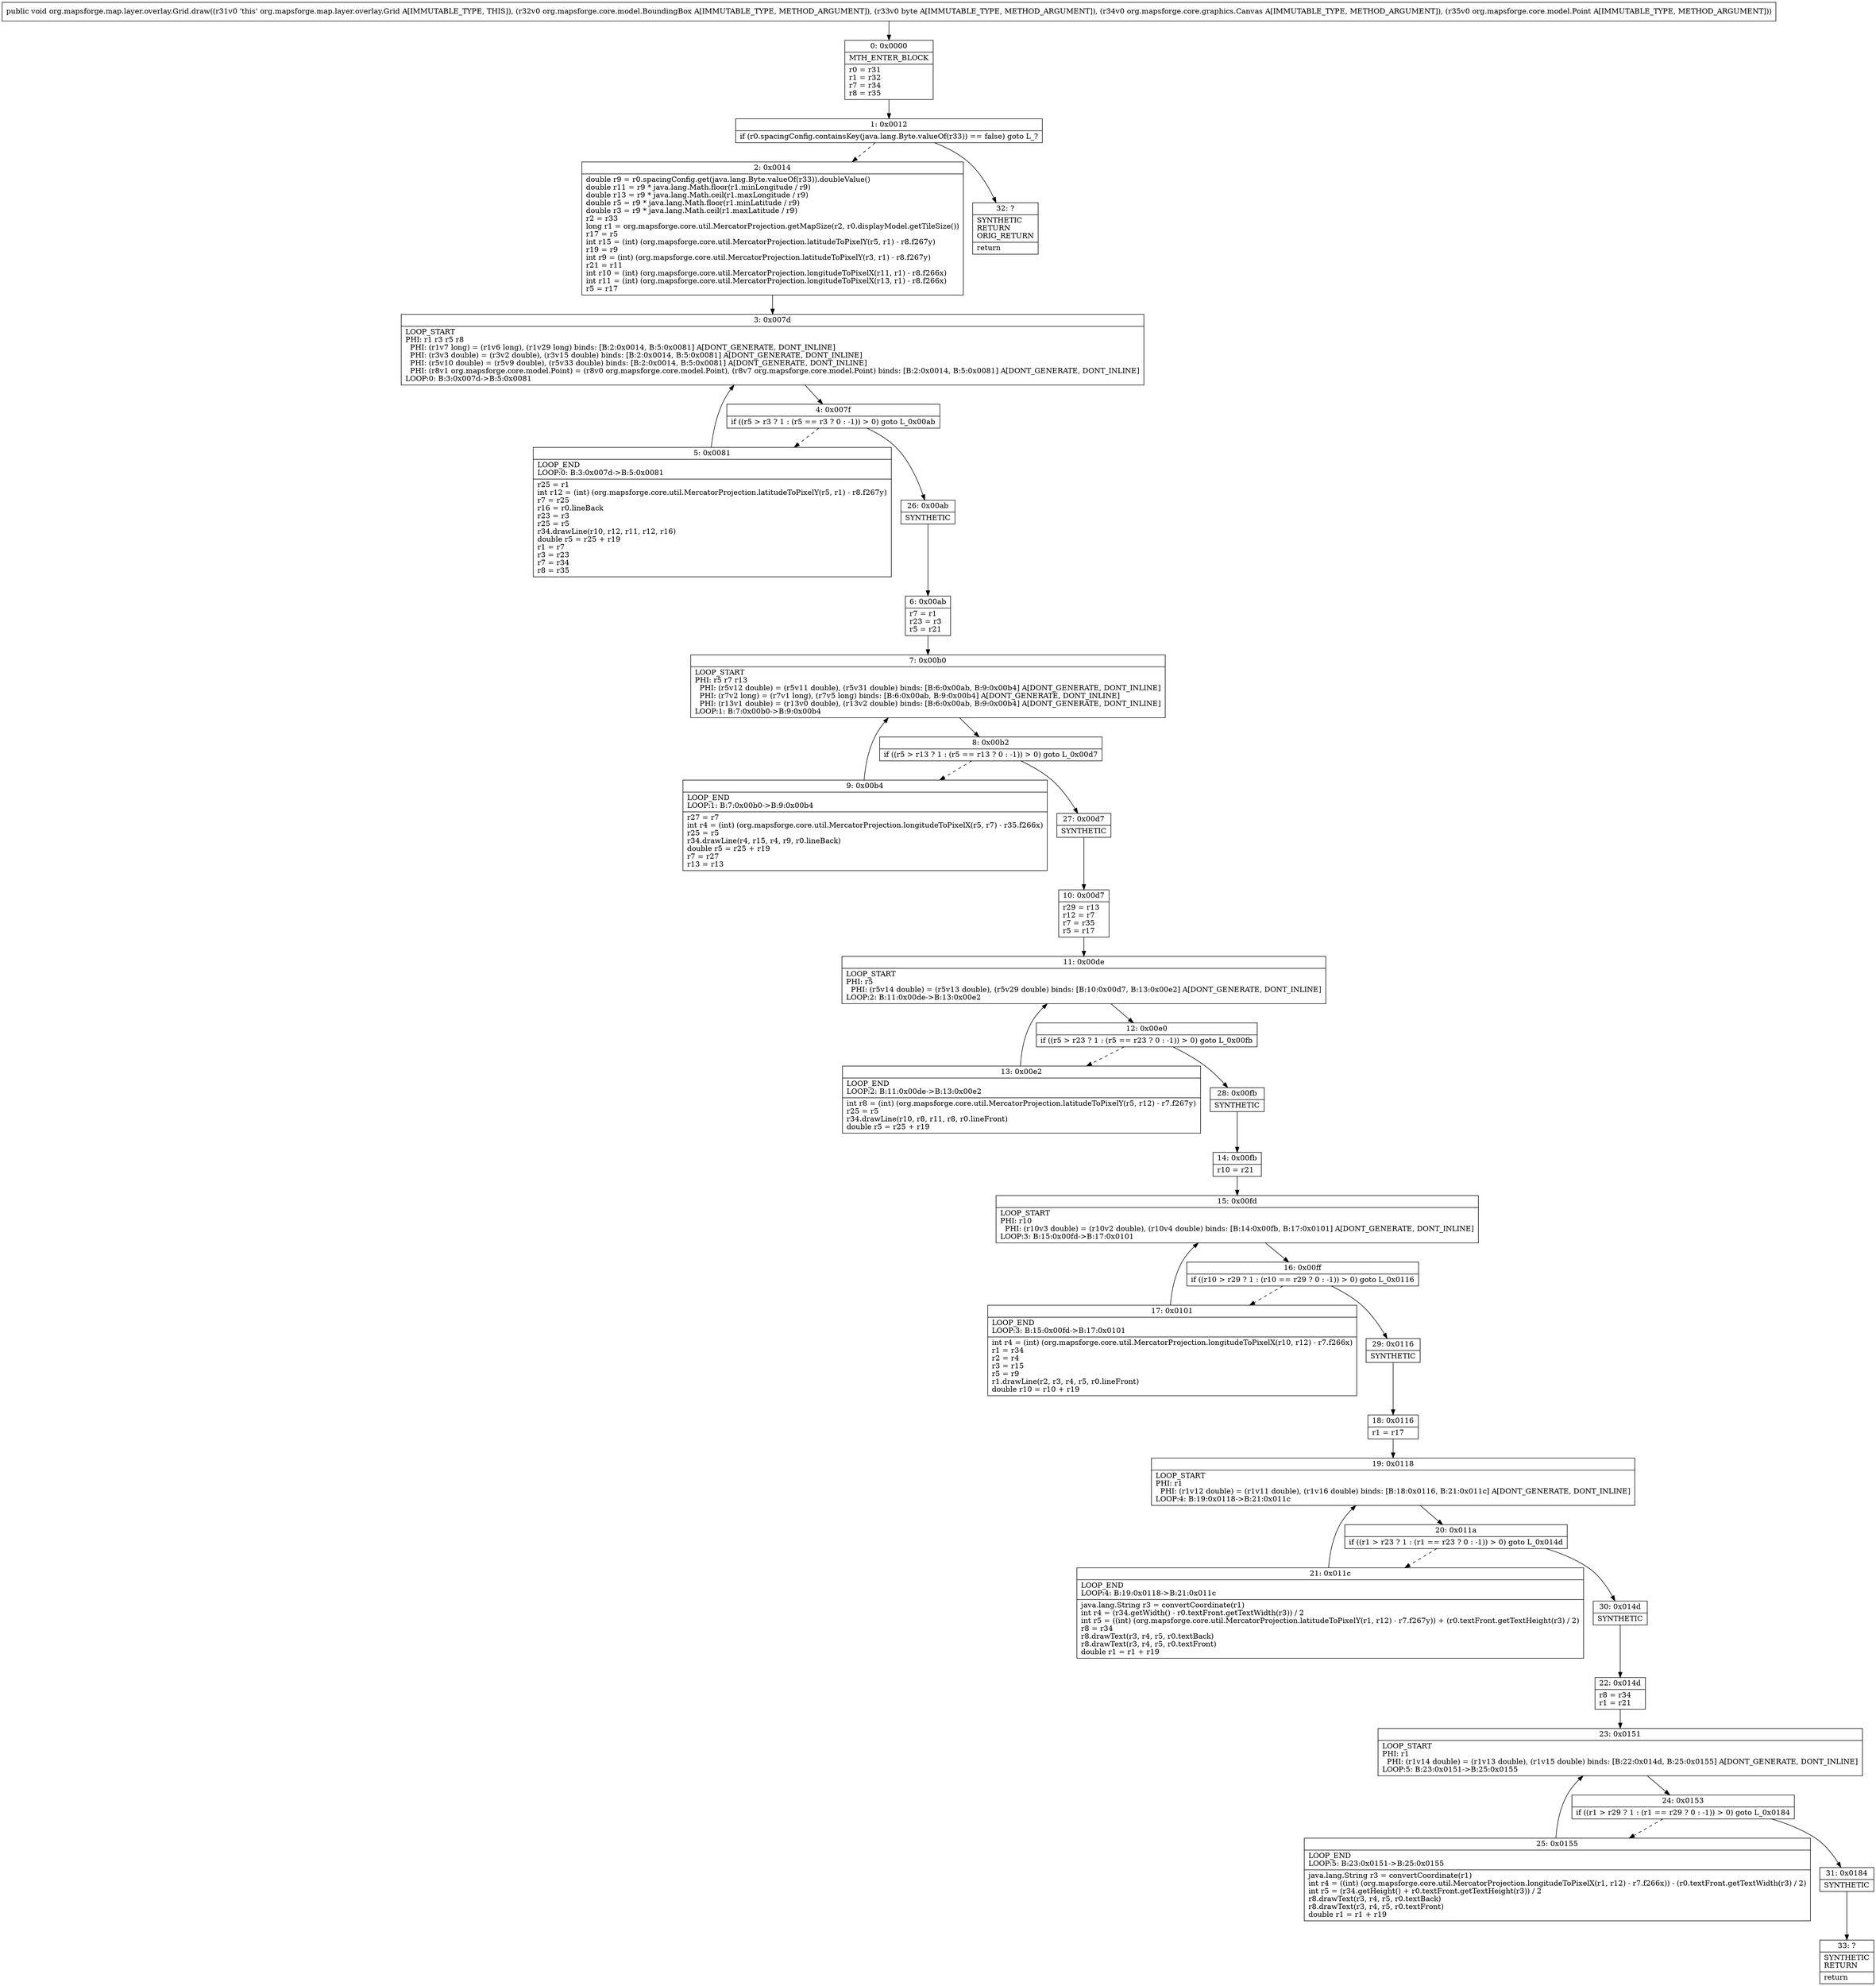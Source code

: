 digraph "CFG fororg.mapsforge.map.layer.overlay.Grid.draw(Lorg\/mapsforge\/core\/model\/BoundingBox;BLorg\/mapsforge\/core\/graphics\/Canvas;Lorg\/mapsforge\/core\/model\/Point;)V" {
Node_0 [shape=record,label="{0\:\ 0x0000|MTH_ENTER_BLOCK\l|r0 = r31\lr1 = r32\lr7 = r34\lr8 = r35\l}"];
Node_1 [shape=record,label="{1\:\ 0x0012|if (r0.spacingConfig.containsKey(java.lang.Byte.valueOf(r33)) == false) goto L_?\l}"];
Node_2 [shape=record,label="{2\:\ 0x0014|double r9 = r0.spacingConfig.get(java.lang.Byte.valueOf(r33)).doubleValue()\ldouble r11 = r9 * java.lang.Math.floor(r1.minLongitude \/ r9)\ldouble r13 = r9 * java.lang.Math.ceil(r1.maxLongitude \/ r9)\ldouble r5 = r9 * java.lang.Math.floor(r1.minLatitude \/ r9)\ldouble r3 = r9 * java.lang.Math.ceil(r1.maxLatitude \/ r9)\lr2 = r33\llong r1 = org.mapsforge.core.util.MercatorProjection.getMapSize(r2, r0.displayModel.getTileSize())\lr17 = r5\lint r15 = (int) (org.mapsforge.core.util.MercatorProjection.latitudeToPixelY(r5, r1) \- r8.f267y)\lr19 = r9\lint r9 = (int) (org.mapsforge.core.util.MercatorProjection.latitudeToPixelY(r3, r1) \- r8.f267y)\lr21 = r11\lint r10 = (int) (org.mapsforge.core.util.MercatorProjection.longitudeToPixelX(r11, r1) \- r8.f266x)\lint r11 = (int) (org.mapsforge.core.util.MercatorProjection.longitudeToPixelX(r13, r1) \- r8.f266x)\lr5 = r17\l}"];
Node_3 [shape=record,label="{3\:\ 0x007d|LOOP_START\lPHI: r1 r3 r5 r8 \l  PHI: (r1v7 long) = (r1v6 long), (r1v29 long) binds: [B:2:0x0014, B:5:0x0081] A[DONT_GENERATE, DONT_INLINE]\l  PHI: (r3v3 double) = (r3v2 double), (r3v15 double) binds: [B:2:0x0014, B:5:0x0081] A[DONT_GENERATE, DONT_INLINE]\l  PHI: (r5v10 double) = (r5v9 double), (r5v33 double) binds: [B:2:0x0014, B:5:0x0081] A[DONT_GENERATE, DONT_INLINE]\l  PHI: (r8v1 org.mapsforge.core.model.Point) = (r8v0 org.mapsforge.core.model.Point), (r8v7 org.mapsforge.core.model.Point) binds: [B:2:0x0014, B:5:0x0081] A[DONT_GENERATE, DONT_INLINE]\lLOOP:0: B:3:0x007d\-\>B:5:0x0081\l}"];
Node_4 [shape=record,label="{4\:\ 0x007f|if ((r5 \> r3 ? 1 : (r5 == r3 ? 0 : \-1)) \> 0) goto L_0x00ab\l}"];
Node_5 [shape=record,label="{5\:\ 0x0081|LOOP_END\lLOOP:0: B:3:0x007d\-\>B:5:0x0081\l|r25 = r1\lint r12 = (int) (org.mapsforge.core.util.MercatorProjection.latitudeToPixelY(r5, r1) \- r8.f267y)\lr7 = r25\lr16 = r0.lineBack\lr23 = r3\lr25 = r5\lr34.drawLine(r10, r12, r11, r12, r16)\ldouble r5 = r25 + r19\lr1 = r7\lr3 = r23\lr7 = r34\lr8 = r35\l}"];
Node_6 [shape=record,label="{6\:\ 0x00ab|r7 = r1\lr23 = r3\lr5 = r21\l}"];
Node_7 [shape=record,label="{7\:\ 0x00b0|LOOP_START\lPHI: r5 r7 r13 \l  PHI: (r5v12 double) = (r5v11 double), (r5v31 double) binds: [B:6:0x00ab, B:9:0x00b4] A[DONT_GENERATE, DONT_INLINE]\l  PHI: (r7v2 long) = (r7v1 long), (r7v5 long) binds: [B:6:0x00ab, B:9:0x00b4] A[DONT_GENERATE, DONT_INLINE]\l  PHI: (r13v1 double) = (r13v0 double), (r13v2 double) binds: [B:6:0x00ab, B:9:0x00b4] A[DONT_GENERATE, DONT_INLINE]\lLOOP:1: B:7:0x00b0\-\>B:9:0x00b4\l}"];
Node_8 [shape=record,label="{8\:\ 0x00b2|if ((r5 \> r13 ? 1 : (r5 == r13 ? 0 : \-1)) \> 0) goto L_0x00d7\l}"];
Node_9 [shape=record,label="{9\:\ 0x00b4|LOOP_END\lLOOP:1: B:7:0x00b0\-\>B:9:0x00b4\l|r27 = r7\lint r4 = (int) (org.mapsforge.core.util.MercatorProjection.longitudeToPixelX(r5, r7) \- r35.f266x)\lr25 = r5\lr34.drawLine(r4, r15, r4, r9, r0.lineBack)\ldouble r5 = r25 + r19\lr7 = r27\lr13 = r13\l}"];
Node_10 [shape=record,label="{10\:\ 0x00d7|r29 = r13\lr12 = r7\lr7 = r35\lr5 = r17\l}"];
Node_11 [shape=record,label="{11\:\ 0x00de|LOOP_START\lPHI: r5 \l  PHI: (r5v14 double) = (r5v13 double), (r5v29 double) binds: [B:10:0x00d7, B:13:0x00e2] A[DONT_GENERATE, DONT_INLINE]\lLOOP:2: B:11:0x00de\-\>B:13:0x00e2\l}"];
Node_12 [shape=record,label="{12\:\ 0x00e0|if ((r5 \> r23 ? 1 : (r5 == r23 ? 0 : \-1)) \> 0) goto L_0x00fb\l}"];
Node_13 [shape=record,label="{13\:\ 0x00e2|LOOP_END\lLOOP:2: B:11:0x00de\-\>B:13:0x00e2\l|int r8 = (int) (org.mapsforge.core.util.MercatorProjection.latitudeToPixelY(r5, r12) \- r7.f267y)\lr25 = r5\lr34.drawLine(r10, r8, r11, r8, r0.lineFront)\ldouble r5 = r25 + r19\l}"];
Node_14 [shape=record,label="{14\:\ 0x00fb|r10 = r21\l}"];
Node_15 [shape=record,label="{15\:\ 0x00fd|LOOP_START\lPHI: r10 \l  PHI: (r10v3 double) = (r10v2 double), (r10v4 double) binds: [B:14:0x00fb, B:17:0x0101] A[DONT_GENERATE, DONT_INLINE]\lLOOP:3: B:15:0x00fd\-\>B:17:0x0101\l}"];
Node_16 [shape=record,label="{16\:\ 0x00ff|if ((r10 \> r29 ? 1 : (r10 == r29 ? 0 : \-1)) \> 0) goto L_0x0116\l}"];
Node_17 [shape=record,label="{17\:\ 0x0101|LOOP_END\lLOOP:3: B:15:0x00fd\-\>B:17:0x0101\l|int r4 = (int) (org.mapsforge.core.util.MercatorProjection.longitudeToPixelX(r10, r12) \- r7.f266x)\lr1 = r34\lr2 = r4\lr3 = r15\lr5 = r9\lr1.drawLine(r2, r3, r4, r5, r0.lineFront)\ldouble r10 = r10 + r19\l}"];
Node_18 [shape=record,label="{18\:\ 0x0116|r1 = r17\l}"];
Node_19 [shape=record,label="{19\:\ 0x0118|LOOP_START\lPHI: r1 \l  PHI: (r1v12 double) = (r1v11 double), (r1v16 double) binds: [B:18:0x0116, B:21:0x011c] A[DONT_GENERATE, DONT_INLINE]\lLOOP:4: B:19:0x0118\-\>B:21:0x011c\l}"];
Node_20 [shape=record,label="{20\:\ 0x011a|if ((r1 \> r23 ? 1 : (r1 == r23 ? 0 : \-1)) \> 0) goto L_0x014d\l}"];
Node_21 [shape=record,label="{21\:\ 0x011c|LOOP_END\lLOOP:4: B:19:0x0118\-\>B:21:0x011c\l|java.lang.String r3 = convertCoordinate(r1)\lint r4 = (r34.getWidth() \- r0.textFront.getTextWidth(r3)) \/ 2\lint r5 = ((int) (org.mapsforge.core.util.MercatorProjection.latitudeToPixelY(r1, r12) \- r7.f267y)) + (r0.textFront.getTextHeight(r3) \/ 2)\lr8 = r34\lr8.drawText(r3, r4, r5, r0.textBack)\lr8.drawText(r3, r4, r5, r0.textFront)\ldouble r1 = r1 + r19\l}"];
Node_22 [shape=record,label="{22\:\ 0x014d|r8 = r34\lr1 = r21\l}"];
Node_23 [shape=record,label="{23\:\ 0x0151|LOOP_START\lPHI: r1 \l  PHI: (r1v14 double) = (r1v13 double), (r1v15 double) binds: [B:22:0x014d, B:25:0x0155] A[DONT_GENERATE, DONT_INLINE]\lLOOP:5: B:23:0x0151\-\>B:25:0x0155\l}"];
Node_24 [shape=record,label="{24\:\ 0x0153|if ((r1 \> r29 ? 1 : (r1 == r29 ? 0 : \-1)) \> 0) goto L_0x0184\l}"];
Node_25 [shape=record,label="{25\:\ 0x0155|LOOP_END\lLOOP:5: B:23:0x0151\-\>B:25:0x0155\l|java.lang.String r3 = convertCoordinate(r1)\lint r4 = ((int) (org.mapsforge.core.util.MercatorProjection.longitudeToPixelX(r1, r12) \- r7.f266x)) \- (r0.textFront.getTextWidth(r3) \/ 2)\lint r5 = (r34.getHeight() + r0.textFront.getTextHeight(r3)) \/ 2\lr8.drawText(r3, r4, r5, r0.textBack)\lr8.drawText(r3, r4, r5, r0.textFront)\ldouble r1 = r1 + r19\l}"];
Node_26 [shape=record,label="{26\:\ 0x00ab|SYNTHETIC\l}"];
Node_27 [shape=record,label="{27\:\ 0x00d7|SYNTHETIC\l}"];
Node_28 [shape=record,label="{28\:\ 0x00fb|SYNTHETIC\l}"];
Node_29 [shape=record,label="{29\:\ 0x0116|SYNTHETIC\l}"];
Node_30 [shape=record,label="{30\:\ 0x014d|SYNTHETIC\l}"];
Node_31 [shape=record,label="{31\:\ 0x0184|SYNTHETIC\l}"];
Node_32 [shape=record,label="{32\:\ ?|SYNTHETIC\lRETURN\lORIG_RETURN\l|return\l}"];
Node_33 [shape=record,label="{33\:\ ?|SYNTHETIC\lRETURN\l|return\l}"];
MethodNode[shape=record,label="{public void org.mapsforge.map.layer.overlay.Grid.draw((r31v0 'this' org.mapsforge.map.layer.overlay.Grid A[IMMUTABLE_TYPE, THIS]), (r32v0 org.mapsforge.core.model.BoundingBox A[IMMUTABLE_TYPE, METHOD_ARGUMENT]), (r33v0 byte A[IMMUTABLE_TYPE, METHOD_ARGUMENT]), (r34v0 org.mapsforge.core.graphics.Canvas A[IMMUTABLE_TYPE, METHOD_ARGUMENT]), (r35v0 org.mapsforge.core.model.Point A[IMMUTABLE_TYPE, METHOD_ARGUMENT])) }"];
MethodNode -> Node_0;
Node_0 -> Node_1;
Node_1 -> Node_2[style=dashed];
Node_1 -> Node_32;
Node_2 -> Node_3;
Node_3 -> Node_4;
Node_4 -> Node_5[style=dashed];
Node_4 -> Node_26;
Node_5 -> Node_3;
Node_6 -> Node_7;
Node_7 -> Node_8;
Node_8 -> Node_9[style=dashed];
Node_8 -> Node_27;
Node_9 -> Node_7;
Node_10 -> Node_11;
Node_11 -> Node_12;
Node_12 -> Node_13[style=dashed];
Node_12 -> Node_28;
Node_13 -> Node_11;
Node_14 -> Node_15;
Node_15 -> Node_16;
Node_16 -> Node_17[style=dashed];
Node_16 -> Node_29;
Node_17 -> Node_15;
Node_18 -> Node_19;
Node_19 -> Node_20;
Node_20 -> Node_21[style=dashed];
Node_20 -> Node_30;
Node_21 -> Node_19;
Node_22 -> Node_23;
Node_23 -> Node_24;
Node_24 -> Node_25[style=dashed];
Node_24 -> Node_31;
Node_25 -> Node_23;
Node_26 -> Node_6;
Node_27 -> Node_10;
Node_28 -> Node_14;
Node_29 -> Node_18;
Node_30 -> Node_22;
Node_31 -> Node_33;
}

